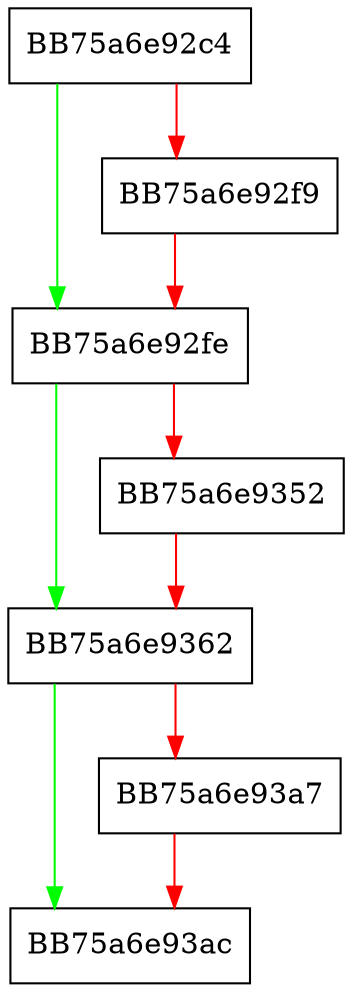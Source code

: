 digraph Update {
  node [shape="box"];
  graph [splines=ortho];
  BB75a6e92c4 -> BB75a6e92fe [color="green"];
  BB75a6e92c4 -> BB75a6e92f9 [color="red"];
  BB75a6e92f9 -> BB75a6e92fe [color="red"];
  BB75a6e92fe -> BB75a6e9362 [color="green"];
  BB75a6e92fe -> BB75a6e9352 [color="red"];
  BB75a6e9352 -> BB75a6e9362 [color="red"];
  BB75a6e9362 -> BB75a6e93ac [color="green"];
  BB75a6e9362 -> BB75a6e93a7 [color="red"];
  BB75a6e93a7 -> BB75a6e93ac [color="red"];
}